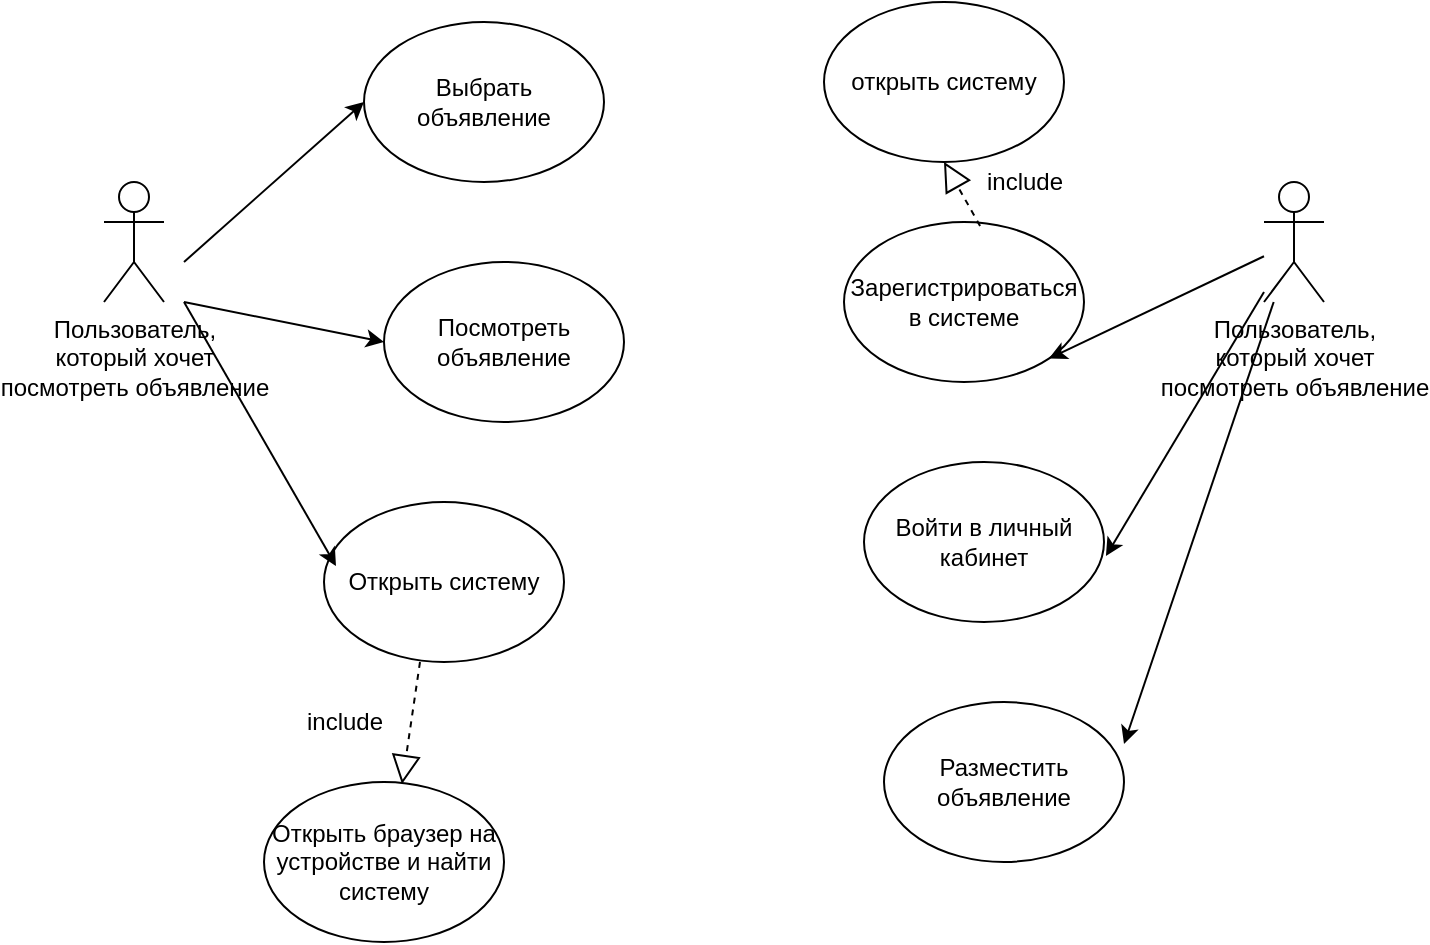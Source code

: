 <mxfile version="15.2.9" type="github"><diagram id="BFsAjdz6uQcatd6KeTxh" name="Page-1"><mxGraphModel dx="868" dy="482" grid="1" gridSize="10" guides="1" tooltips="1" connect="1" arrows="1" fold="1" page="1" pageScale="1" pageWidth="827" pageHeight="1169" math="0" shadow="0"><root><mxCell id="0"/><mxCell id="1" parent="0"/><mxCell id="8u2kQmlldaecpBgsKiSt-1" value="Пользователь, &lt;br&gt;который хочет &lt;br&gt;посмотреть объявление" style="shape=umlActor;verticalLabelPosition=bottom;verticalAlign=top;html=1;outlineConnect=0;" vertex="1" parent="1"><mxGeometry x="80" y="90" width="30" height="60" as="geometry"/></mxCell><mxCell id="8u2kQmlldaecpBgsKiSt-2" value="Открыть систему" style="ellipse;whiteSpace=wrap;html=1;" vertex="1" parent="1"><mxGeometry x="190" y="250" width="120" height="80" as="geometry"/></mxCell><mxCell id="8u2kQmlldaecpBgsKiSt-3" value="" style="endArrow=classic;html=1;entryX=0.05;entryY=0.4;entryDx=0;entryDy=0;entryPerimeter=0;" edge="1" parent="1" target="8u2kQmlldaecpBgsKiSt-2"><mxGeometry width="50" height="50" relative="1" as="geometry"><mxPoint x="120" y="150" as="sourcePoint"/><mxPoint x="170" y="100" as="targetPoint"/></mxGeometry></mxCell><mxCell id="8u2kQmlldaecpBgsKiSt-4" value="Посмотреть объявление" style="ellipse;whiteSpace=wrap;html=1;" vertex="1" parent="1"><mxGeometry x="220" y="130" width="120" height="80" as="geometry"/></mxCell><mxCell id="8u2kQmlldaecpBgsKiSt-5" value="Выбрать объявление" style="ellipse;whiteSpace=wrap;html=1;" vertex="1" parent="1"><mxGeometry x="210" y="10" width="120" height="80" as="geometry"/></mxCell><mxCell id="8u2kQmlldaecpBgsKiSt-6" value="" style="endArrow=classic;html=1;entryX=0;entryY=0.5;entryDx=0;entryDy=0;" edge="1" parent="1" target="8u2kQmlldaecpBgsKiSt-4"><mxGeometry width="50" height="50" relative="1" as="geometry"><mxPoint x="120" y="150" as="sourcePoint"/><mxPoint x="170" y="100" as="targetPoint"/></mxGeometry></mxCell><mxCell id="8u2kQmlldaecpBgsKiSt-7" value="" style="endArrow=classic;html=1;entryX=0;entryY=0.5;entryDx=0;entryDy=0;" edge="1" parent="1" target="8u2kQmlldaecpBgsKiSt-5"><mxGeometry width="50" height="50" relative="1" as="geometry"><mxPoint x="120" y="130" as="sourcePoint"/><mxPoint x="170" y="80" as="targetPoint"/></mxGeometry></mxCell><mxCell id="8u2kQmlldaecpBgsKiSt-8" value="Пользователь,&lt;br&gt;который хочет&lt;br&gt;посмотреть объявление" style="shape=umlActor;verticalLabelPosition=bottom;verticalAlign=top;html=1;outlineConnect=0;" vertex="1" parent="1"><mxGeometry x="660" y="90" width="30" height="60" as="geometry"/></mxCell><mxCell id="8u2kQmlldaecpBgsKiSt-9" value="Зарегистрироваться в системе" style="ellipse;whiteSpace=wrap;html=1;" vertex="1" parent="1"><mxGeometry x="450" y="110" width="120" height="80" as="geometry"/></mxCell><mxCell id="8u2kQmlldaecpBgsKiSt-10" value="" style="endArrow=classic;html=1;entryX=1;entryY=1;entryDx=0;entryDy=0;" edge="1" parent="1" source="8u2kQmlldaecpBgsKiSt-8" target="8u2kQmlldaecpBgsKiSt-9"><mxGeometry width="50" height="50" relative="1" as="geometry"><mxPoint x="640" y="120" as="sourcePoint"/><mxPoint x="670" y="90" as="targetPoint"/></mxGeometry></mxCell><mxCell id="8u2kQmlldaecpBgsKiSt-12" value="" style="endArrow=block;dashed=1;endFill=0;endSize=12;html=1;exitX=0.4;exitY=1;exitDx=0;exitDy=0;entryX=0.575;entryY=0.013;entryDx=0;entryDy=0;exitPerimeter=0;entryPerimeter=0;" edge="1" parent="1" source="8u2kQmlldaecpBgsKiSt-2" target="8u2kQmlldaecpBgsKiSt-13"><mxGeometry width="160" relative="1" as="geometry"><mxPoint x="110" y="340" as="sourcePoint"/><mxPoint x="270" y="340" as="targetPoint"/></mxGeometry></mxCell><mxCell id="8u2kQmlldaecpBgsKiSt-13" value="Открыть браузер на устройстве и найти&lt;br&gt;систему" style="ellipse;whiteSpace=wrap;html=1;" vertex="1" parent="1"><mxGeometry x="160" y="390" width="120" height="80" as="geometry"/></mxCell><mxCell id="8u2kQmlldaecpBgsKiSt-14" value="include" style="text;html=1;align=center;verticalAlign=middle;resizable=0;points=[];autosize=1;strokeColor=none;fillColor=none;" vertex="1" parent="1"><mxGeometry x="175" y="350" width="50" height="20" as="geometry"/></mxCell><mxCell id="8u2kQmlldaecpBgsKiSt-15" value="открыть систему" style="ellipse;whiteSpace=wrap;html=1;" vertex="1" parent="1"><mxGeometry x="440" width="120" height="80" as="geometry"/></mxCell><mxCell id="8u2kQmlldaecpBgsKiSt-16" value="Войти в личный кабинет" style="ellipse;whiteSpace=wrap;html=1;" vertex="1" parent="1"><mxGeometry x="460" y="230" width="120" height="80" as="geometry"/></mxCell><mxCell id="8u2kQmlldaecpBgsKiSt-18" value="Разместить объявление" style="ellipse;whiteSpace=wrap;html=1;" vertex="1" parent="1"><mxGeometry x="470" y="350" width="120" height="80" as="geometry"/></mxCell><mxCell id="8u2kQmlldaecpBgsKiSt-19" value="" style="endArrow=classic;html=1;entryX=1.008;entryY=0.588;entryDx=0;entryDy=0;entryPerimeter=0;" edge="1" parent="1" source="8u2kQmlldaecpBgsKiSt-8" target="8u2kQmlldaecpBgsKiSt-16"><mxGeometry width="50" height="50" relative="1" as="geometry"><mxPoint x="640" y="320" as="sourcePoint"/><mxPoint x="690" y="270" as="targetPoint"/></mxGeometry></mxCell><mxCell id="8u2kQmlldaecpBgsKiSt-20" value="" style="endArrow=classic;html=1;entryX=1;entryY=0.263;entryDx=0;entryDy=0;entryPerimeter=0;" edge="1" parent="1" source="8u2kQmlldaecpBgsKiSt-8" target="8u2kQmlldaecpBgsKiSt-18"><mxGeometry width="50" height="50" relative="1" as="geometry"><mxPoint x="610" y="390" as="sourcePoint"/><mxPoint x="660" y="340" as="targetPoint"/></mxGeometry></mxCell><mxCell id="8u2kQmlldaecpBgsKiSt-21" value="" style="endArrow=block;dashed=1;endFill=0;endSize=12;html=1;entryX=0.5;entryY=1;entryDx=0;entryDy=0;exitX=0.567;exitY=0.025;exitDx=0;exitDy=0;exitPerimeter=0;" edge="1" parent="1" source="8u2kQmlldaecpBgsKiSt-9" target="8u2kQmlldaecpBgsKiSt-15"><mxGeometry width="160" relative="1" as="geometry"><mxPoint x="510" y="122" as="sourcePoint"/><mxPoint x="660" y="80" as="targetPoint"/></mxGeometry></mxCell><mxCell id="8u2kQmlldaecpBgsKiSt-22" value="include" style="text;html=1;align=center;verticalAlign=middle;resizable=0;points=[];autosize=1;strokeColor=none;fillColor=none;" vertex="1" parent="1"><mxGeometry x="515" y="80" width="50" height="20" as="geometry"/></mxCell></root></mxGraphModel></diagram></mxfile>